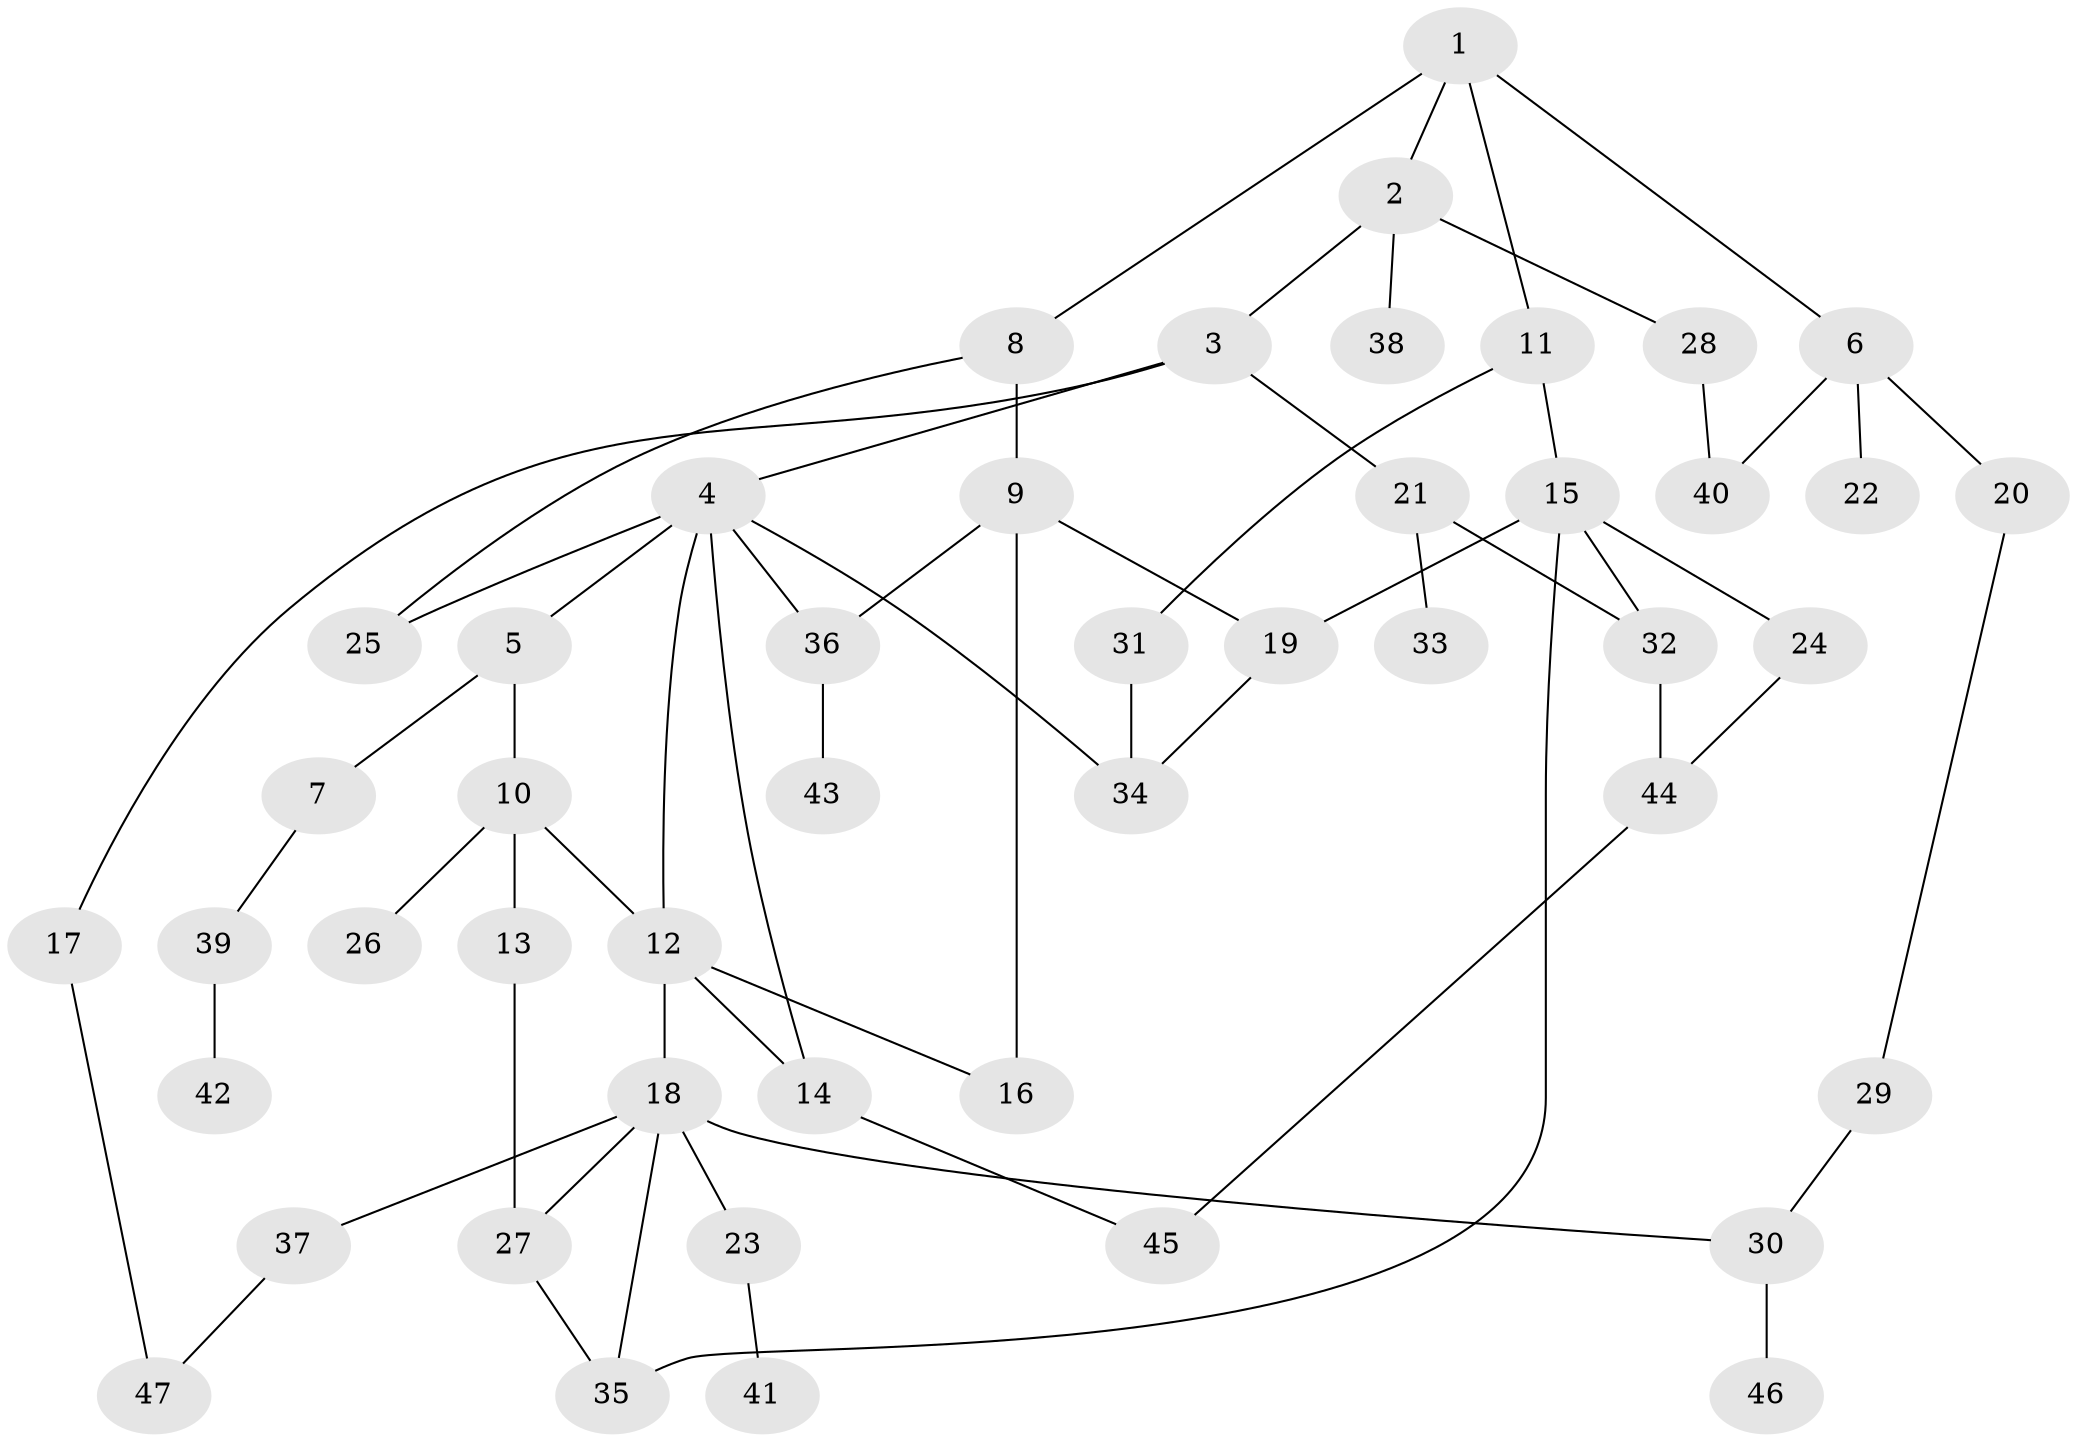 // original degree distribution, {4: 0.13978494623655913, 5: 0.043010752688172046, 3: 0.20430107526881722, 1: 0.34408602150537637, 7: 0.010752688172043012, 2: 0.24731182795698925, 6: 0.010752688172043012}
// Generated by graph-tools (version 1.1) at 2025/43/03/06/25 01:43:18]
// undirected, 47 vertices, 63 edges
graph export_dot {
graph [start="1"]
  node [color=gray90,style=filled];
  1;
  2;
  3;
  4;
  5;
  6;
  7;
  8;
  9;
  10;
  11;
  12;
  13;
  14;
  15;
  16;
  17;
  18;
  19;
  20;
  21;
  22;
  23;
  24;
  25;
  26;
  27;
  28;
  29;
  30;
  31;
  32;
  33;
  34;
  35;
  36;
  37;
  38;
  39;
  40;
  41;
  42;
  43;
  44;
  45;
  46;
  47;
  1 -- 2 [weight=1.0];
  1 -- 6 [weight=1.0];
  1 -- 8 [weight=1.0];
  1 -- 11 [weight=1.0];
  2 -- 3 [weight=1.0];
  2 -- 28 [weight=1.0];
  2 -- 38 [weight=1.0];
  3 -- 4 [weight=1.0];
  3 -- 17 [weight=1.0];
  3 -- 21 [weight=1.0];
  4 -- 5 [weight=1.0];
  4 -- 12 [weight=1.0];
  4 -- 14 [weight=1.0];
  4 -- 25 [weight=1.0];
  4 -- 34 [weight=1.0];
  4 -- 36 [weight=1.0];
  5 -- 7 [weight=1.0];
  5 -- 10 [weight=1.0];
  6 -- 20 [weight=1.0];
  6 -- 22 [weight=1.0];
  6 -- 40 [weight=1.0];
  7 -- 39 [weight=1.0];
  8 -- 9 [weight=1.0];
  8 -- 25 [weight=1.0];
  9 -- 16 [weight=2.0];
  9 -- 19 [weight=1.0];
  9 -- 36 [weight=1.0];
  10 -- 12 [weight=2.0];
  10 -- 13 [weight=1.0];
  10 -- 26 [weight=1.0];
  11 -- 15 [weight=1.0];
  11 -- 31 [weight=1.0];
  12 -- 14 [weight=1.0];
  12 -- 16 [weight=1.0];
  12 -- 18 [weight=1.0];
  13 -- 27 [weight=1.0];
  14 -- 45 [weight=1.0];
  15 -- 19 [weight=1.0];
  15 -- 24 [weight=4.0];
  15 -- 32 [weight=1.0];
  15 -- 35 [weight=1.0];
  17 -- 47 [weight=1.0];
  18 -- 23 [weight=3.0];
  18 -- 27 [weight=1.0];
  18 -- 30 [weight=1.0];
  18 -- 35 [weight=1.0];
  18 -- 37 [weight=1.0];
  19 -- 34 [weight=1.0];
  20 -- 29 [weight=1.0];
  21 -- 32 [weight=1.0];
  21 -- 33 [weight=1.0];
  23 -- 41 [weight=1.0];
  24 -- 44 [weight=1.0];
  27 -- 35 [weight=1.0];
  28 -- 40 [weight=1.0];
  29 -- 30 [weight=1.0];
  30 -- 46 [weight=1.0];
  31 -- 34 [weight=1.0];
  32 -- 44 [weight=1.0];
  36 -- 43 [weight=1.0];
  37 -- 47 [weight=1.0];
  39 -- 42 [weight=1.0];
  44 -- 45 [weight=1.0];
}
